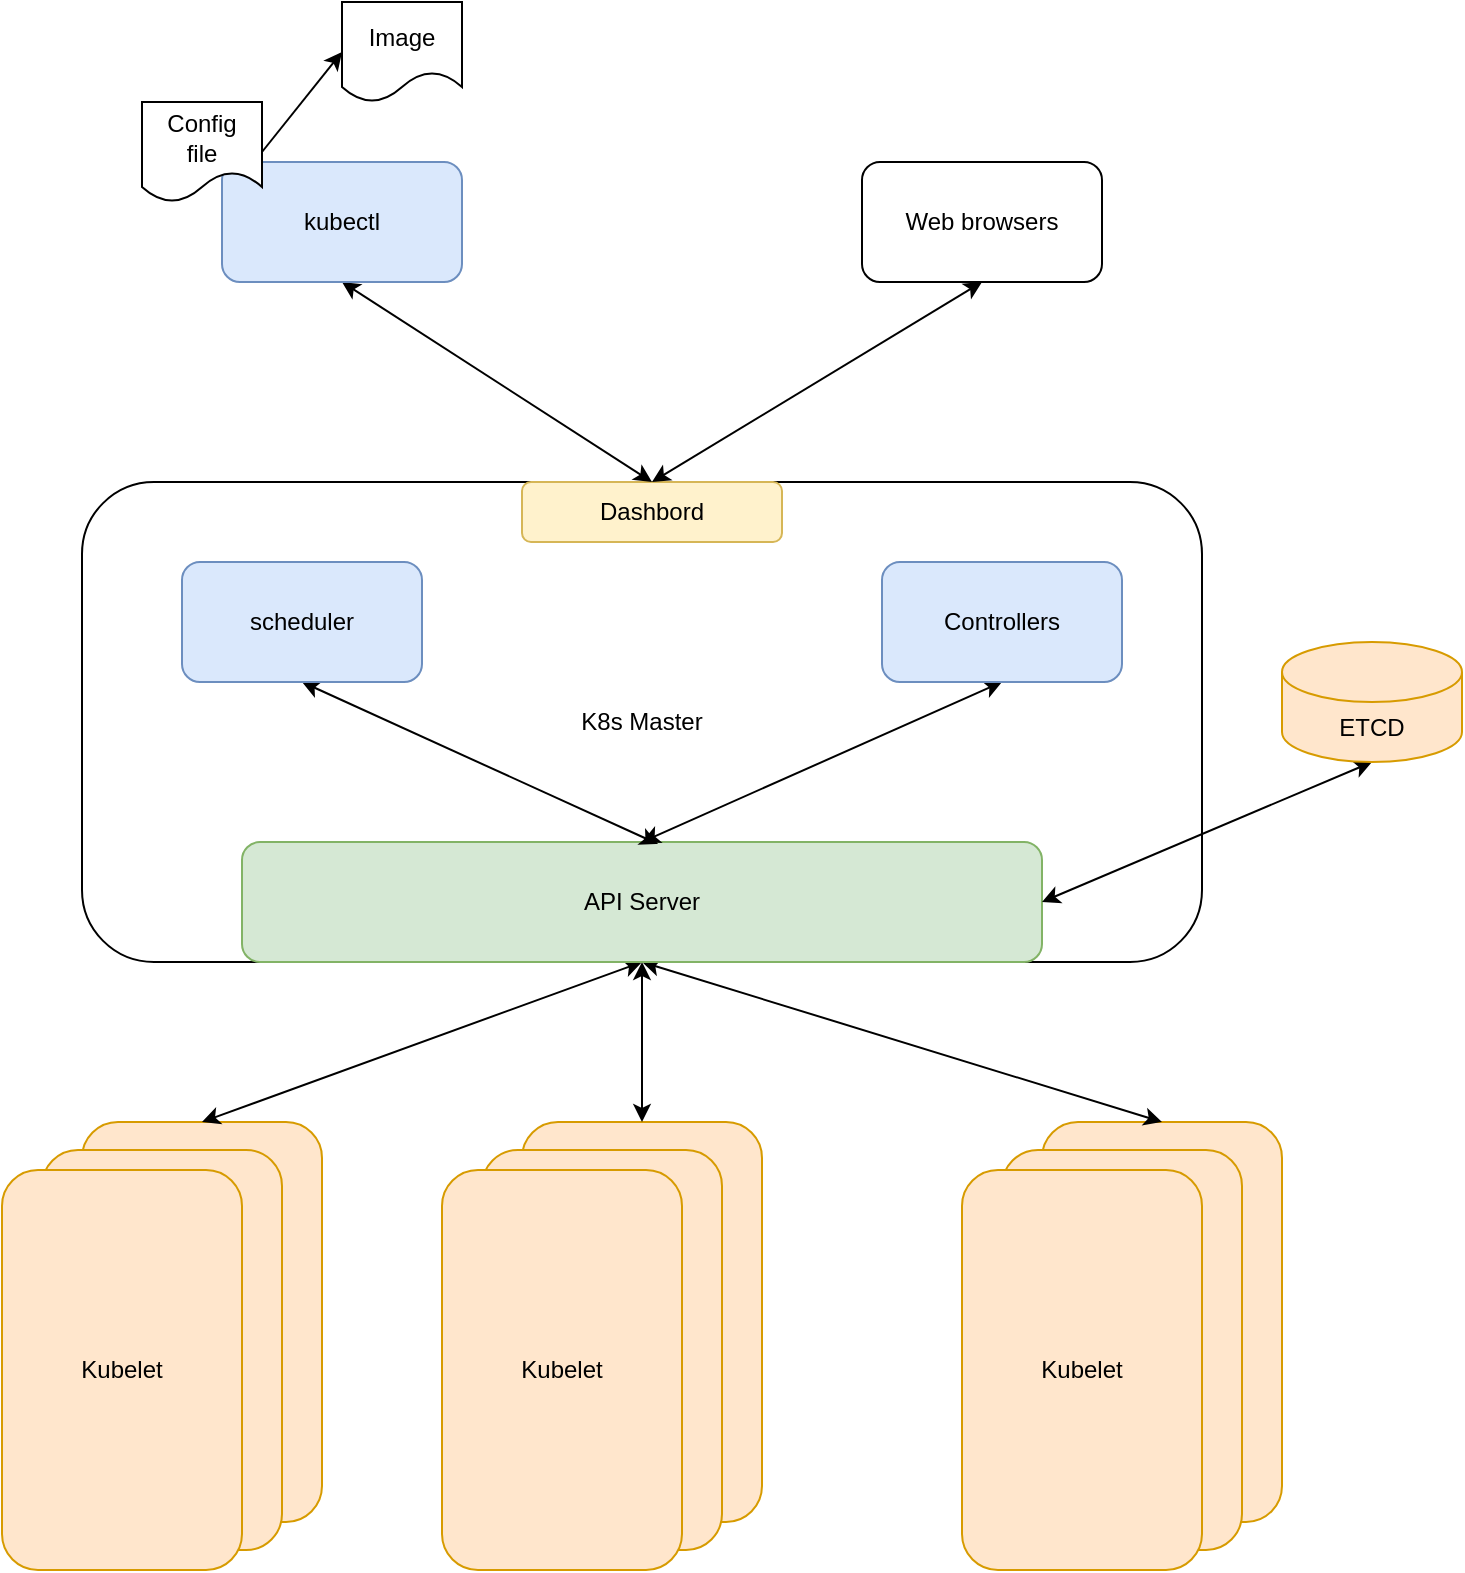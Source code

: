 <mxfile version="14.6.13" type="device" pages="4"><diagram id="dO-0kAloh66gwWp7poYG" name="K8s"><mxGraphModel dx="946" dy="1454" grid="1" gridSize="10" guides="1" tooltips="1" connect="1" arrows="1" fold="1" page="1" pageScale="1" pageWidth="1169" pageHeight="827" math="0" shadow="0"><root><mxCell id="3eUCfAqc3d_aTish9aDo-0"/><mxCell id="3eUCfAqc3d_aTish9aDo-1" parent="3eUCfAqc3d_aTish9aDo-0"/><mxCell id="3eUCfAqc3d_aTish9aDo-2" value="K8s Master" style="rounded=1;whiteSpace=wrap;html=1;" vertex="1" parent="3eUCfAqc3d_aTish9aDo-1"><mxGeometry x="160" y="80" width="560" height="240" as="geometry"/></mxCell><mxCell id="3eUCfAqc3d_aTish9aDo-6" value="" style="group" vertex="1" connectable="0" parent="3eUCfAqc3d_aTish9aDo-1"><mxGeometry x="120" y="400" width="160" height="224" as="geometry"/></mxCell><mxCell id="3eUCfAqc3d_aTish9aDo-3" value="" style="rounded=1;whiteSpace=wrap;html=1;fillColor=#ffe6cc;strokeColor=#d79b00;" vertex="1" parent="3eUCfAqc3d_aTish9aDo-6"><mxGeometry x="40" width="120" height="200" as="geometry"/></mxCell><mxCell id="3eUCfAqc3d_aTish9aDo-4" value="" style="rounded=1;whiteSpace=wrap;html=1;fillColor=#ffe6cc;strokeColor=#d79b00;" vertex="1" parent="3eUCfAqc3d_aTish9aDo-6"><mxGeometry x="20" y="14" width="120" height="200" as="geometry"/></mxCell><mxCell id="3eUCfAqc3d_aTish9aDo-5" value="Kubelet" style="rounded=1;whiteSpace=wrap;html=1;fillColor=#ffe6cc;strokeColor=#d79b00;" vertex="1" parent="3eUCfAqc3d_aTish9aDo-6"><mxGeometry y="24" width="120" height="200" as="geometry"/></mxCell><mxCell id="3eUCfAqc3d_aTish9aDo-7" value="" style="group" vertex="1" connectable="0" parent="3eUCfAqc3d_aTish9aDo-1"><mxGeometry x="340" y="400" width="160" height="224" as="geometry"/></mxCell><mxCell id="3eUCfAqc3d_aTish9aDo-8" value="" style="rounded=1;whiteSpace=wrap;html=1;fillColor=#ffe6cc;strokeColor=#d79b00;" vertex="1" parent="3eUCfAqc3d_aTish9aDo-7"><mxGeometry x="40" width="120" height="200" as="geometry"/></mxCell><mxCell id="3eUCfAqc3d_aTish9aDo-9" value="" style="rounded=1;whiteSpace=wrap;html=1;fillColor=#ffe6cc;strokeColor=#d79b00;" vertex="1" parent="3eUCfAqc3d_aTish9aDo-7"><mxGeometry x="20" y="14" width="120" height="200" as="geometry"/></mxCell><mxCell id="3eUCfAqc3d_aTish9aDo-10" value="&lt;span&gt;Kubelet&lt;/span&gt;" style="rounded=1;whiteSpace=wrap;html=1;fillColor=#ffe6cc;strokeColor=#d79b00;" vertex="1" parent="3eUCfAqc3d_aTish9aDo-7"><mxGeometry y="24" width="120" height="200" as="geometry"/></mxCell><mxCell id="3eUCfAqc3d_aTish9aDo-11" value="" style="group" vertex="1" connectable="0" parent="3eUCfAqc3d_aTish9aDo-1"><mxGeometry x="600" y="400" width="160" height="224" as="geometry"/></mxCell><mxCell id="3eUCfAqc3d_aTish9aDo-12" value="" style="rounded=1;whiteSpace=wrap;html=1;fillColor=#ffe6cc;strokeColor=#d79b00;" vertex="1" parent="3eUCfAqc3d_aTish9aDo-11"><mxGeometry x="40" width="120" height="200" as="geometry"/></mxCell><mxCell id="3eUCfAqc3d_aTish9aDo-13" value="" style="rounded=1;whiteSpace=wrap;html=1;fillColor=#ffe6cc;strokeColor=#d79b00;" vertex="1" parent="3eUCfAqc3d_aTish9aDo-11"><mxGeometry x="20" y="14" width="120" height="200" as="geometry"/></mxCell><mxCell id="3eUCfAqc3d_aTish9aDo-14" value="&lt;span&gt;Kubelet&lt;/span&gt;" style="rounded=1;whiteSpace=wrap;html=1;fillColor=#ffe6cc;strokeColor=#d79b00;" vertex="1" parent="3eUCfAqc3d_aTish9aDo-11"><mxGeometry y="24" width="120" height="200" as="geometry"/></mxCell><mxCell id="3eUCfAqc3d_aTish9aDo-31" style="edgeStyle=none;rounded=0;orthogonalLoop=1;jettySize=auto;html=1;exitX=0.5;exitY=1;exitDx=0;exitDy=0;entryX=0.5;entryY=0;entryDx=0;entryDy=0;startArrow=classic;startFill=1;" edge="1" parent="3eUCfAqc3d_aTish9aDo-1" source="3eUCfAqc3d_aTish9aDo-15" target="3eUCfAqc3d_aTish9aDo-3"><mxGeometry relative="1" as="geometry"/></mxCell><mxCell id="3eUCfAqc3d_aTish9aDo-32" style="edgeStyle=none;rounded=0;orthogonalLoop=1;jettySize=auto;html=1;exitX=0.5;exitY=1;exitDx=0;exitDy=0;entryX=0.5;entryY=0;entryDx=0;entryDy=0;startArrow=classic;startFill=1;" edge="1" parent="3eUCfAqc3d_aTish9aDo-1" source="3eUCfAqc3d_aTish9aDo-15" target="3eUCfAqc3d_aTish9aDo-8"><mxGeometry relative="1" as="geometry"/></mxCell><mxCell id="3eUCfAqc3d_aTish9aDo-33" style="edgeStyle=none;rounded=0;orthogonalLoop=1;jettySize=auto;html=1;exitX=0.5;exitY=1;exitDx=0;exitDy=0;entryX=0.5;entryY=0;entryDx=0;entryDy=0;startArrow=classic;startFill=1;" edge="1" parent="3eUCfAqc3d_aTish9aDo-1" source="3eUCfAqc3d_aTish9aDo-15" target="3eUCfAqc3d_aTish9aDo-12"><mxGeometry relative="1" as="geometry"/></mxCell><mxCell id="3eUCfAqc3d_aTish9aDo-15" value="API Server" style="rounded=1;whiteSpace=wrap;html=1;fillColor=#d5e8d4;strokeColor=#82b366;" vertex="1" parent="3eUCfAqc3d_aTish9aDo-1"><mxGeometry x="240" y="260" width="400" height="60" as="geometry"/></mxCell><mxCell id="3eUCfAqc3d_aTish9aDo-28" style="edgeStyle=none;rounded=0;orthogonalLoop=1;jettySize=auto;html=1;exitX=0.5;exitY=1;exitDx=0;exitDy=0;entryX=0.52;entryY=0.017;entryDx=0;entryDy=0;entryPerimeter=0;startArrow=classic;startFill=1;" edge="1" parent="3eUCfAqc3d_aTish9aDo-1" source="3eUCfAqc3d_aTish9aDo-16" target="3eUCfAqc3d_aTish9aDo-15"><mxGeometry relative="1" as="geometry"/></mxCell><mxCell id="3eUCfAqc3d_aTish9aDo-16" value="scheduler" style="rounded=1;whiteSpace=wrap;html=1;fillColor=#dae8fc;strokeColor=#6c8ebf;" vertex="1" parent="3eUCfAqc3d_aTish9aDo-1"><mxGeometry x="210" y="120" width="120" height="60" as="geometry"/></mxCell><mxCell id="3eUCfAqc3d_aTish9aDo-29" style="edgeStyle=none;rounded=0;orthogonalLoop=1;jettySize=auto;html=1;exitX=0.5;exitY=1;exitDx=0;exitDy=0;startArrow=classic;startFill=1;entryX=0.5;entryY=0;entryDx=0;entryDy=0;" edge="1" parent="3eUCfAqc3d_aTish9aDo-1" source="3eUCfAqc3d_aTish9aDo-17" target="3eUCfAqc3d_aTish9aDo-15"><mxGeometry relative="1" as="geometry"><mxPoint x="460" y="260" as="targetPoint"/></mxGeometry></mxCell><mxCell id="3eUCfAqc3d_aTish9aDo-17" value="Controllers" style="rounded=1;whiteSpace=wrap;html=1;fillColor=#dae8fc;strokeColor=#6c8ebf;" vertex="1" parent="3eUCfAqc3d_aTish9aDo-1"><mxGeometry x="560" y="120" width="120" height="60" as="geometry"/></mxCell><mxCell id="3eUCfAqc3d_aTish9aDo-30" style="edgeStyle=none;rounded=0;orthogonalLoop=1;jettySize=auto;html=1;exitX=0.5;exitY=1;exitDx=0;exitDy=0;exitPerimeter=0;entryX=1;entryY=0.5;entryDx=0;entryDy=0;startArrow=classic;startFill=1;" edge="1" parent="3eUCfAqc3d_aTish9aDo-1" source="3eUCfAqc3d_aTish9aDo-18" target="3eUCfAqc3d_aTish9aDo-15"><mxGeometry relative="1" as="geometry"/></mxCell><mxCell id="3eUCfAqc3d_aTish9aDo-18" value="ETCD" style="shape=cylinder3;whiteSpace=wrap;html=1;boundedLbl=1;backgroundOutline=1;size=15;fillColor=#ffe6cc;strokeColor=#d79b00;" vertex="1" parent="3eUCfAqc3d_aTish9aDo-1"><mxGeometry x="760" y="160" width="90" height="60" as="geometry"/></mxCell><mxCell id="3eUCfAqc3d_aTish9aDo-19" value="Dashbord" style="rounded=1;whiteSpace=wrap;html=1;fillColor=#fff2cc;strokeColor=#d6b656;" vertex="1" parent="3eUCfAqc3d_aTish9aDo-1"><mxGeometry x="380" y="80" width="130" height="30" as="geometry"/></mxCell><mxCell id="3eUCfAqc3d_aTish9aDo-27" style="edgeStyle=none;rounded=0;orthogonalLoop=1;jettySize=auto;html=1;exitX=0.5;exitY=1;exitDx=0;exitDy=0;entryX=0.5;entryY=0;entryDx=0;entryDy=0;startArrow=classic;startFill=1;" edge="1" parent="3eUCfAqc3d_aTish9aDo-1" source="3eUCfAqc3d_aTish9aDo-20" target="3eUCfAqc3d_aTish9aDo-19"><mxGeometry relative="1" as="geometry"/></mxCell><mxCell id="3eUCfAqc3d_aTish9aDo-20" value="Web browsers" style="rounded=1;whiteSpace=wrap;html=1;" vertex="1" parent="3eUCfAqc3d_aTish9aDo-1"><mxGeometry x="550" y="-80" width="120" height="60" as="geometry"/></mxCell><mxCell id="3eUCfAqc3d_aTish9aDo-26" style="edgeStyle=none;rounded=0;orthogonalLoop=1;jettySize=auto;html=1;exitX=0.5;exitY=1;exitDx=0;exitDy=0;entryX=0.5;entryY=0;entryDx=0;entryDy=0;startArrow=classic;startFill=1;" edge="1" parent="3eUCfAqc3d_aTish9aDo-1" source="3eUCfAqc3d_aTish9aDo-21" target="3eUCfAqc3d_aTish9aDo-19"><mxGeometry relative="1" as="geometry"/></mxCell><mxCell id="3eUCfAqc3d_aTish9aDo-21" value="kubectl" style="rounded=1;whiteSpace=wrap;html=1;fillColor=#dae8fc;strokeColor=#6c8ebf;" vertex="1" parent="3eUCfAqc3d_aTish9aDo-1"><mxGeometry x="230" y="-80" width="120" height="60" as="geometry"/></mxCell><mxCell id="3eUCfAqc3d_aTish9aDo-22" value="Image" style="shape=document;whiteSpace=wrap;html=1;boundedLbl=1;" vertex="1" parent="3eUCfAqc3d_aTish9aDo-1"><mxGeometry x="290" y="-160" width="60" height="50" as="geometry"/></mxCell><mxCell id="3eUCfAqc3d_aTish9aDo-25" style="rounded=0;orthogonalLoop=1;jettySize=auto;html=1;exitX=1;exitY=0.5;exitDx=0;exitDy=0;entryX=0;entryY=0.5;entryDx=0;entryDy=0;" edge="1" parent="3eUCfAqc3d_aTish9aDo-1" source="3eUCfAqc3d_aTish9aDo-24" target="3eUCfAqc3d_aTish9aDo-22"><mxGeometry relative="1" as="geometry"/></mxCell><mxCell id="3eUCfAqc3d_aTish9aDo-24" value="Config&lt;br&gt;file" style="shape=document;whiteSpace=wrap;html=1;boundedLbl=1;" vertex="1" parent="3eUCfAqc3d_aTish9aDo-1"><mxGeometry x="190" y="-110" width="60" height="50" as="geometry"/></mxCell></root></mxGraphModel></diagram><diagram id="EHUlh4KP4A-oKu-wObzo" name="Init-container"><mxGraphModel dx="946" dy="627" grid="1" gridSize="10" guides="1" tooltips="1" connect="1" arrows="1" fold="1" page="1" pageScale="1" pageWidth="1169" pageHeight="827" math="0" shadow="0"><root><mxCell id="0"/><mxCell id="1" parent="0"/><mxCell id="iimRKkdTMB2a8R-ZwpeY-1" value="&lt;font style=&quot;font-size: 24px&quot;&gt;&lt;b&gt;POD Init Container&lt;/b&gt;&lt;/font&gt;" style="rounded=1;whiteSpace=wrap;html=1;labelPosition=center;verticalLabelPosition=top;align=center;verticalAlign=bottom;" parent="1" vertex="1"><mxGeometry x="40" y="40" width="520" height="440" as="geometry"/></mxCell><mxCell id="iimRKkdTMB2a8R-ZwpeY-9" style="edgeStyle=orthogonalEdgeStyle;rounded=0;orthogonalLoop=1;jettySize=auto;html=1;exitX=0.5;exitY=1;exitDx=0;exitDy=0;entryX=0.5;entryY=0;entryDx=0;entryDy=0;" parent="1" source="iimRKkdTMB2a8R-ZwpeY-2" target="iimRKkdTMB2a8R-ZwpeY-3" edge="1"><mxGeometry relative="1" as="geometry"/></mxCell><mxCell id="iimRKkdTMB2a8R-ZwpeY-2" value="&lt;font style=&quot;font-size: 24px&quot;&gt;&lt;b&gt;Init Container&lt;/b&gt;&lt;/font&gt;" style="rounded=1;whiteSpace=wrap;html=1;fillColor=#ffe6cc;strokeColor=#d79b00;" parent="1" vertex="1"><mxGeometry x="120" y="100" width="370" height="60" as="geometry"/></mxCell><mxCell id="iimRKkdTMB2a8R-ZwpeY-10" style="edgeStyle=orthogonalEdgeStyle;rounded=0;orthogonalLoop=1;jettySize=auto;html=1;exitX=0.5;exitY=1;exitDx=0;exitDy=0;entryX=0.5;entryY=0;entryDx=0;entryDy=0;" parent="1" source="iimRKkdTMB2a8R-ZwpeY-3" target="iimRKkdTMB2a8R-ZwpeY-4" edge="1"><mxGeometry relative="1" as="geometry"/></mxCell><mxCell id="iimRKkdTMB2a8R-ZwpeY-3" value="&lt;span&gt;&lt;b&gt;&lt;font style=&quot;font-size: 24px&quot;&gt;Init Container&lt;/font&gt;&lt;/b&gt;&lt;/span&gt;" style="rounded=1;whiteSpace=wrap;html=1;fillColor=#ffe6cc;strokeColor=#d79b00;" parent="1" vertex="1"><mxGeometry x="120" y="210" width="370" height="60" as="geometry"/></mxCell><mxCell id="iimRKkdTMB2a8R-ZwpeY-4" value="&lt;font style=&quot;font-size: 24px&quot;&gt;&lt;b&gt;App Container&lt;/b&gt;&lt;/font&gt;" style="ellipse;whiteSpace=wrap;html=1;fillColor=#fff2cc;strokeColor=#d6b656;" parent="1" vertex="1"><mxGeometry x="135" y="334" width="340" height="96" as="geometry"/></mxCell></root></mxGraphModel></diagram><diagram id="NUH80DknL802EQ_iLc_6" name="Deployment"><mxGraphModel dx="946" dy="627" grid="1" gridSize="10" guides="1" tooltips="1" connect="1" arrows="1" fold="1" page="1" pageScale="1" pageWidth="1169" pageHeight="827" math="0" shadow="0"><root><mxCell id="e8UaZGiOUaiAVurp4rOu-0"/><mxCell id="e8UaZGiOUaiAVurp4rOu-1" parent="e8UaZGiOUaiAVurp4rOu-0"/><mxCell id="iNeNd06gFHz4Bol75Ey_-0" value="" style="group" parent="e8UaZGiOUaiAVurp4rOu-1" vertex="1" connectable="0"><mxGeometry x="40" y="80" width="1400" height="280" as="geometry"/></mxCell><mxCell id="e8UaZGiOUaiAVurp4rOu-49" value="&lt;b&gt;&lt;font style=&quot;font-size: 30px&quot;&gt;Pod Update&lt;/font&gt;&lt;/b&gt;" style="rounded=1;whiteSpace=wrap;html=1;labelPosition=center;verticalLabelPosition=top;align=center;verticalAlign=bottom;" parent="iNeNd06gFHz4Bol75Ey_-0" vertex="1"><mxGeometry width="1400" height="280" as="geometry"/></mxCell><mxCell id="e8UaZGiOUaiAVurp4rOu-2" value="Deployment" style="rounded=1;whiteSpace=wrap;html=1;fillColor=#fff2cc;strokeColor=#d6b656;" parent="iNeNd06gFHz4Bol75Ey_-0" vertex="1"><mxGeometry x="80" y="20" width="120" height="60" as="geometry"/></mxCell><mxCell id="e8UaZGiOUaiAVurp4rOu-3" value="Deployment" style="rounded=1;whiteSpace=wrap;html=1;fillColor=#fff2cc;strokeColor=#d6b656;" parent="iNeNd06gFHz4Bol75Ey_-0" vertex="1"><mxGeometry x="420" y="20" width="120" height="60" as="geometry"/></mxCell><mxCell id="e8UaZGiOUaiAVurp4rOu-4" value="Deployment" style="rounded=1;whiteSpace=wrap;html=1;fillColor=#fff2cc;strokeColor=#d6b656;" parent="iNeNd06gFHz4Bol75Ey_-0" vertex="1"><mxGeometry x="780" y="10" width="120" height="60" as="geometry"/></mxCell><mxCell id="e8UaZGiOUaiAVurp4rOu-5" value="RS(old)" style="rounded=1;whiteSpace=wrap;html=1;fillColor=#ffe6cc;strokeColor=#d79b00;" parent="iNeNd06gFHz4Bol75Ey_-0" vertex="1"><mxGeometry x="100" y="120" width="80" height="40" as="geometry"/></mxCell><mxCell id="e8UaZGiOUaiAVurp4rOu-6" style="edgeStyle=orthogonalEdgeStyle;rounded=0;orthogonalLoop=1;jettySize=auto;html=1;exitX=0.5;exitY=1;exitDx=0;exitDy=0;entryX=0.5;entryY=0;entryDx=0;entryDy=0;" parent="iNeNd06gFHz4Bol75Ey_-0" source="e8UaZGiOUaiAVurp4rOu-2" target="e8UaZGiOUaiAVurp4rOu-5" edge="1"><mxGeometry relative="1" as="geometry"/></mxCell><mxCell id="e8UaZGiOUaiAVurp4rOu-7" value="App&lt;br&gt;v1" style="rounded=1;whiteSpace=wrap;html=1;fillColor=#f5f5f5;strokeColor=#666666;fontColor=#333333;" parent="iNeNd06gFHz4Bol75Ey_-0" vertex="1"><mxGeometry x="40" y="200" width="40" height="40" as="geometry"/></mxCell><mxCell id="e8UaZGiOUaiAVurp4rOu-10" style="rounded=0;orthogonalLoop=1;jettySize=auto;html=1;exitX=0.5;exitY=1;exitDx=0;exitDy=0;entryX=0.5;entryY=0;entryDx=0;entryDy=0;" parent="iNeNd06gFHz4Bol75Ey_-0" source="e8UaZGiOUaiAVurp4rOu-5" target="e8UaZGiOUaiAVurp4rOu-7" edge="1"><mxGeometry relative="1" as="geometry"/></mxCell><mxCell id="e8UaZGiOUaiAVurp4rOu-8" value="App&lt;br&gt;v1" style="rounded=1;whiteSpace=wrap;html=1;fillColor=#f5f5f5;strokeColor=#666666;fontColor=#333333;" parent="iNeNd06gFHz4Bol75Ey_-0" vertex="1"><mxGeometry x="120" y="200" width="40" height="40" as="geometry"/></mxCell><mxCell id="e8UaZGiOUaiAVurp4rOu-11" style="edgeStyle=none;rounded=0;orthogonalLoop=1;jettySize=auto;html=1;exitX=0.5;exitY=1;exitDx=0;exitDy=0;entryX=0.5;entryY=0;entryDx=0;entryDy=0;" parent="iNeNd06gFHz4Bol75Ey_-0" source="e8UaZGiOUaiAVurp4rOu-5" target="e8UaZGiOUaiAVurp4rOu-8" edge="1"><mxGeometry relative="1" as="geometry"/></mxCell><mxCell id="e8UaZGiOUaiAVurp4rOu-9" value="App&lt;br&gt;v1" style="rounded=1;whiteSpace=wrap;html=1;fillColor=#f5f5f5;strokeColor=#666666;fontColor=#333333;" parent="iNeNd06gFHz4Bol75Ey_-0" vertex="1"><mxGeometry x="200" y="200" width="40" height="40" as="geometry"/></mxCell><mxCell id="e8UaZGiOUaiAVurp4rOu-12" style="edgeStyle=none;rounded=0;orthogonalLoop=1;jettySize=auto;html=1;exitX=0.5;exitY=1;exitDx=0;exitDy=0;entryX=0.5;entryY=0;entryDx=0;entryDy=0;" parent="iNeNd06gFHz4Bol75Ey_-0" source="e8UaZGiOUaiAVurp4rOu-5" target="e8UaZGiOUaiAVurp4rOu-9" edge="1"><mxGeometry relative="1" as="geometry"/></mxCell><mxCell id="e8UaZGiOUaiAVurp4rOu-13" value="RS(old)" style="rounded=1;whiteSpace=wrap;html=1;fillColor=#ffe6cc;strokeColor=#d79b00;" parent="iNeNd06gFHz4Bol75Ey_-0" vertex="1"><mxGeometry x="340" y="120" width="80" height="40" as="geometry"/></mxCell><mxCell id="e8UaZGiOUaiAVurp4rOu-15" style="edgeStyle=none;rounded=0;orthogonalLoop=1;jettySize=auto;html=1;exitX=0.5;exitY=1;exitDx=0;exitDy=0;entryX=0.5;entryY=0;entryDx=0;entryDy=0;" parent="iNeNd06gFHz4Bol75Ey_-0" source="e8UaZGiOUaiAVurp4rOu-3" target="e8UaZGiOUaiAVurp4rOu-13" edge="1"><mxGeometry relative="1" as="geometry"/></mxCell><mxCell id="e8UaZGiOUaiAVurp4rOu-14" value="RS(new)" style="rounded=1;whiteSpace=wrap;html=1;fillColor=#ffe6cc;strokeColor=#d79b00;" parent="iNeNd06gFHz4Bol75Ey_-0" vertex="1"><mxGeometry x="540" y="120" width="80" height="40" as="geometry"/></mxCell><mxCell id="e8UaZGiOUaiAVurp4rOu-16" style="edgeStyle=none;rounded=0;orthogonalLoop=1;jettySize=auto;html=1;exitX=0.5;exitY=1;exitDx=0;exitDy=0;entryX=0.588;entryY=0.025;entryDx=0;entryDy=0;entryPerimeter=0;" parent="iNeNd06gFHz4Bol75Ey_-0" source="e8UaZGiOUaiAVurp4rOu-3" target="e8UaZGiOUaiAVurp4rOu-14" edge="1"><mxGeometry relative="1" as="geometry"/></mxCell><mxCell id="e8UaZGiOUaiAVurp4rOu-17" value="App&lt;br&gt;v1" style="rounded=1;whiteSpace=wrap;html=1;fillColor=#f5f5f5;strokeColor=#666666;fontColor=#333333;" parent="iNeNd06gFHz4Bol75Ey_-0" vertex="1"><mxGeometry x="280" y="200" width="40" height="40" as="geometry"/></mxCell><mxCell id="e8UaZGiOUaiAVurp4rOu-21" style="edgeStyle=none;rounded=0;orthogonalLoop=1;jettySize=auto;html=1;exitX=0.5;exitY=1;exitDx=0;exitDy=0;entryX=0.5;entryY=0;entryDx=0;entryDy=0;" parent="iNeNd06gFHz4Bol75Ey_-0" source="e8UaZGiOUaiAVurp4rOu-13" target="e8UaZGiOUaiAVurp4rOu-17" edge="1"><mxGeometry relative="1" as="geometry"/></mxCell><mxCell id="e8UaZGiOUaiAVurp4rOu-18" value="App&lt;br&gt;v1" style="rounded=1;whiteSpace=wrap;html=1;fillColor=#f5f5f5;strokeColor=#666666;fontColor=#333333;" parent="iNeNd06gFHz4Bol75Ey_-0" vertex="1"><mxGeometry x="360" y="200" width="40" height="40" as="geometry"/></mxCell><mxCell id="e8UaZGiOUaiAVurp4rOu-20" style="edgeStyle=none;rounded=0;orthogonalLoop=1;jettySize=auto;html=1;exitX=0.5;exitY=1;exitDx=0;exitDy=0;entryX=0.5;entryY=0;entryDx=0;entryDy=0;" parent="iNeNd06gFHz4Bol75Ey_-0" source="e8UaZGiOUaiAVurp4rOu-13" target="e8UaZGiOUaiAVurp4rOu-18" edge="1"><mxGeometry relative="1" as="geometry"/></mxCell><mxCell id="e8UaZGiOUaiAVurp4rOu-19" value="App&lt;br&gt;v2" style="rounded=1;whiteSpace=wrap;html=1;fillColor=#f8cecc;strokeColor=#b85450;" parent="iNeNd06gFHz4Bol75Ey_-0" vertex="1"><mxGeometry x="480" y="200" width="40" height="40" as="geometry"/></mxCell><mxCell id="e8UaZGiOUaiAVurp4rOu-22" style="edgeStyle=none;rounded=0;orthogonalLoop=1;jettySize=auto;html=1;exitX=0.5;exitY=1;exitDx=0;exitDy=0;entryX=0.5;entryY=0;entryDx=0;entryDy=0;" parent="iNeNd06gFHz4Bol75Ey_-0" source="e8UaZGiOUaiAVurp4rOu-14" target="e8UaZGiOUaiAVurp4rOu-19" edge="1"><mxGeometry relative="1" as="geometry"/></mxCell><mxCell id="e8UaZGiOUaiAVurp4rOu-25" value="RS(old)" style="rounded=1;whiteSpace=wrap;html=1;fillColor=#ffe6cc;strokeColor=#d79b00;" parent="iNeNd06gFHz4Bol75Ey_-0" vertex="1"><mxGeometry x="700" y="120" width="80" height="40" as="geometry"/></mxCell><mxCell id="e8UaZGiOUaiAVurp4rOu-32" style="edgeStyle=none;rounded=0;orthogonalLoop=1;jettySize=auto;html=1;exitX=0.5;exitY=1;exitDx=0;exitDy=0;entryX=0.5;entryY=0;entryDx=0;entryDy=0;" parent="iNeNd06gFHz4Bol75Ey_-0" source="e8UaZGiOUaiAVurp4rOu-4" target="e8UaZGiOUaiAVurp4rOu-25" edge="1"><mxGeometry relative="1" as="geometry"/></mxCell><mxCell id="e8UaZGiOUaiAVurp4rOu-27" value="RS(new)" style="rounded=1;whiteSpace=wrap;html=1;fillColor=#ffe6cc;strokeColor=#d79b00;" parent="iNeNd06gFHz4Bol75Ey_-0" vertex="1"><mxGeometry x="900" y="120" width="80" height="40" as="geometry"/></mxCell><mxCell id="e8UaZGiOUaiAVurp4rOu-33" style="edgeStyle=none;rounded=0;orthogonalLoop=1;jettySize=auto;html=1;exitX=0.5;exitY=1;exitDx=0;exitDy=0;entryX=0.5;entryY=0;entryDx=0;entryDy=0;" parent="iNeNd06gFHz4Bol75Ey_-0" source="e8UaZGiOUaiAVurp4rOu-4" target="e8UaZGiOUaiAVurp4rOu-27" edge="1"><mxGeometry relative="1" as="geometry"/></mxCell><mxCell id="e8UaZGiOUaiAVurp4rOu-28" value="App&lt;br&gt;v1" style="rounded=1;whiteSpace=wrap;html=1;fillColor=#f5f5f5;strokeColor=#666666;fontColor=#333333;" parent="iNeNd06gFHz4Bol75Ey_-0" vertex="1"><mxGeometry x="640" y="200" width="40" height="40" as="geometry"/></mxCell><mxCell id="e8UaZGiOUaiAVurp4rOu-24" style="edgeStyle=none;rounded=0;orthogonalLoop=1;jettySize=auto;html=1;exitX=0.5;exitY=1;exitDx=0;exitDy=0;entryX=0.5;entryY=0;entryDx=0;entryDy=0;" parent="iNeNd06gFHz4Bol75Ey_-0" source="e8UaZGiOUaiAVurp4rOu-25" target="e8UaZGiOUaiAVurp4rOu-28" edge="1"><mxGeometry relative="1" as="geometry"/></mxCell><mxCell id="e8UaZGiOUaiAVurp4rOu-29" value="App&lt;br&gt;v2" style="rounded=1;whiteSpace=wrap;html=1;fillColor=#f8cecc;strokeColor=#b85450;" parent="iNeNd06gFHz4Bol75Ey_-0" vertex="1"><mxGeometry x="920" y="200" width="40" height="40" as="geometry"/></mxCell><mxCell id="e8UaZGiOUaiAVurp4rOu-31" style="edgeStyle=none;rounded=0;orthogonalLoop=1;jettySize=auto;html=1;exitX=0.5;exitY=1;exitDx=0;exitDy=0;entryX=0.5;entryY=0;entryDx=0;entryDy=0;" parent="iNeNd06gFHz4Bol75Ey_-0" source="e8UaZGiOUaiAVurp4rOu-27" target="e8UaZGiOUaiAVurp4rOu-29" edge="1"><mxGeometry relative="1" as="geometry"/></mxCell><mxCell id="e8UaZGiOUaiAVurp4rOu-30" value="App&lt;br&gt;v2" style="rounded=1;whiteSpace=wrap;html=1;fillColor=#f8cecc;strokeColor=#b85450;" parent="iNeNd06gFHz4Bol75Ey_-0" vertex="1"><mxGeometry x="840" y="200" width="40" height="40" as="geometry"/></mxCell><mxCell id="e8UaZGiOUaiAVurp4rOu-26" style="edgeStyle=none;rounded=0;orthogonalLoop=1;jettySize=auto;html=1;exitX=0.5;exitY=1;exitDx=0;exitDy=0;entryX=0.5;entryY=0;entryDx=0;entryDy=0;" parent="iNeNd06gFHz4Bol75Ey_-0" source="e8UaZGiOUaiAVurp4rOu-27" target="e8UaZGiOUaiAVurp4rOu-30" edge="1"><mxGeometry relative="1" as="geometry"/></mxCell><mxCell id="e8UaZGiOUaiAVurp4rOu-36" value="Deployment" style="rounded=1;whiteSpace=wrap;html=1;fillColor=#fff2cc;strokeColor=#d6b656;" parent="iNeNd06gFHz4Bol75Ey_-0" vertex="1"><mxGeometry x="1120" y="10" width="120" height="60" as="geometry"/></mxCell><mxCell id="e8UaZGiOUaiAVurp4rOu-38" value="RS(old)" style="rounded=1;whiteSpace=wrap;html=1;fillColor=#ffe6cc;strokeColor=#d79b00;" parent="iNeNd06gFHz4Bol75Ey_-0" vertex="1"><mxGeometry x="1040" y="120" width="80" height="40" as="geometry"/></mxCell><mxCell id="e8UaZGiOUaiAVurp4rOu-34" style="edgeStyle=none;rounded=0;orthogonalLoop=1;jettySize=auto;html=1;exitX=0.5;exitY=1;exitDx=0;exitDy=0;entryX=0.5;entryY=0;entryDx=0;entryDy=0;" parent="iNeNd06gFHz4Bol75Ey_-0" source="e8UaZGiOUaiAVurp4rOu-36" target="e8UaZGiOUaiAVurp4rOu-38" edge="1"><mxGeometry relative="1" as="geometry"/></mxCell><mxCell id="e8UaZGiOUaiAVurp4rOu-41" value="RS(new)" style="rounded=1;whiteSpace=wrap;html=1;fillColor=#ffe6cc;strokeColor=#d79b00;" parent="iNeNd06gFHz4Bol75Ey_-0" vertex="1"><mxGeometry x="1240" y="120" width="80" height="40" as="geometry"/></mxCell><mxCell id="e8UaZGiOUaiAVurp4rOu-35" style="edgeStyle=none;rounded=0;orthogonalLoop=1;jettySize=auto;html=1;exitX=0.5;exitY=1;exitDx=0;exitDy=0;entryX=0.5;entryY=0;entryDx=0;entryDy=0;" parent="iNeNd06gFHz4Bol75Ey_-0" source="e8UaZGiOUaiAVurp4rOu-36" target="e8UaZGiOUaiAVurp4rOu-41" edge="1"><mxGeometry relative="1" as="geometry"/></mxCell><mxCell id="e8UaZGiOUaiAVurp4rOu-42" value="App&lt;br&gt;v2" style="rounded=1;whiteSpace=wrap;html=1;fillColor=#f8cecc;strokeColor=#b85450;" parent="iNeNd06gFHz4Bol75Ey_-0" vertex="1"><mxGeometry x="1340" y="200" width="40" height="40" as="geometry"/></mxCell><mxCell id="e8UaZGiOUaiAVurp4rOu-45" style="edgeStyle=none;rounded=0;orthogonalLoop=1;jettySize=auto;html=1;exitX=0.5;exitY=1;exitDx=0;exitDy=0;entryX=0.5;entryY=0;entryDx=0;entryDy=0;" parent="iNeNd06gFHz4Bol75Ey_-0" source="e8UaZGiOUaiAVurp4rOu-41" target="e8UaZGiOUaiAVurp4rOu-42" edge="1"><mxGeometry relative="1" as="geometry"/></mxCell><mxCell id="e8UaZGiOUaiAVurp4rOu-43" value="App&lt;br&gt;v2" style="rounded=1;whiteSpace=wrap;html=1;fillColor=#f8cecc;strokeColor=#b85450;" parent="iNeNd06gFHz4Bol75Ey_-0" vertex="1"><mxGeometry x="1260" y="200" width="40" height="40" as="geometry"/></mxCell><mxCell id="e8UaZGiOUaiAVurp4rOu-40" style="edgeStyle=none;rounded=0;orthogonalLoop=1;jettySize=auto;html=1;exitX=0.5;exitY=1;exitDx=0;exitDy=0;entryX=0.5;entryY=0;entryDx=0;entryDy=0;" parent="iNeNd06gFHz4Bol75Ey_-0" source="e8UaZGiOUaiAVurp4rOu-41" target="e8UaZGiOUaiAVurp4rOu-43" edge="1"><mxGeometry relative="1" as="geometry"/></mxCell><mxCell id="e8UaZGiOUaiAVurp4rOu-44" value="App&lt;br&gt;v1" style="rounded=1;whiteSpace=wrap;html=1;fillColor=#f8cecc;strokeColor=#b85450;" parent="iNeNd06gFHz4Bol75Ey_-0" vertex="1"><mxGeometry x="1180" y="200" width="40" height="40" as="geometry"/></mxCell><mxCell id="e8UaZGiOUaiAVurp4rOu-39" style="edgeStyle=none;rounded=0;orthogonalLoop=1;jettySize=auto;html=1;exitX=0.5;exitY=1;exitDx=0;exitDy=0;entryX=0.5;entryY=0;entryDx=0;entryDy=0;" parent="iNeNd06gFHz4Bol75Ey_-0" source="e8UaZGiOUaiAVurp4rOu-41" target="e8UaZGiOUaiAVurp4rOu-44" edge="1"><mxGeometry relative="1" as="geometry"/></mxCell><mxCell id="e8UaZGiOUaiAVurp4rOu-46" value="" style="shape=flexArrow;endArrow=classic;html=1;" parent="iNeNd06gFHz4Bol75Ey_-0" edge="1"><mxGeometry width="50" height="50" relative="1" as="geometry"><mxPoint x="620" y="60" as="sourcePoint"/><mxPoint x="700" y="60" as="targetPoint"/></mxGeometry></mxCell><mxCell id="e8UaZGiOUaiAVurp4rOu-47" value="" style="shape=flexArrow;endArrow=classic;html=1;" parent="iNeNd06gFHz4Bol75Ey_-0" edge="1"><mxGeometry width="50" height="50" relative="1" as="geometry"><mxPoint x="1000" y="60" as="sourcePoint"/><mxPoint x="1080" y="60" as="targetPoint"/></mxGeometry></mxCell><mxCell id="e8UaZGiOUaiAVurp4rOu-48" value="" style="shape=flexArrow;endArrow=classic;html=1;" parent="iNeNd06gFHz4Bol75Ey_-0" edge="1"><mxGeometry width="50" height="50" relative="1" as="geometry"><mxPoint x="270" y="60" as="sourcePoint"/><mxPoint x="350" y="60" as="targetPoint"/></mxGeometry></mxCell><mxCell id="iNeNd06gFHz4Bol75Ey_-11" value="" style="group" parent="e8UaZGiOUaiAVurp4rOu-1" vertex="1" connectable="0"><mxGeometry x="40" y="400" width="280" height="300" as="geometry"/></mxCell><mxCell id="iNeNd06gFHz4Bol75Ey_-10" value="" style="rounded=1;whiteSpace=wrap;html=1;" parent="iNeNd06gFHz4Bol75Ey_-11" vertex="1"><mxGeometry width="280" height="300" as="geometry"/></mxCell><mxCell id="iNeNd06gFHz4Bol75Ey_-1" value="Deployment" style="rounded=1;whiteSpace=wrap;html=1;fillColor=#fff2cc;strokeColor=#d6b656;" parent="iNeNd06gFHz4Bol75Ey_-11" vertex="1"><mxGeometry x="80" y="40" width="120" height="60" as="geometry"/></mxCell><mxCell id="iNeNd06gFHz4Bol75Ey_-2" value="RS" style="rounded=1;whiteSpace=wrap;html=1;fillColor=#ffe6cc;strokeColor=#d79b00;" parent="iNeNd06gFHz4Bol75Ey_-11" vertex="1"><mxGeometry x="100" y="140" width="80" height="40" as="geometry"/></mxCell><mxCell id="iNeNd06gFHz4Bol75Ey_-3" style="edgeStyle=orthogonalEdgeStyle;rounded=0;orthogonalLoop=1;jettySize=auto;html=1;exitX=0.5;exitY=1;exitDx=0;exitDy=0;entryX=0.5;entryY=0;entryDx=0;entryDy=0;" parent="iNeNd06gFHz4Bol75Ey_-11" source="iNeNd06gFHz4Bol75Ey_-1" target="iNeNd06gFHz4Bol75Ey_-2" edge="1"><mxGeometry relative="1" as="geometry"/></mxCell><mxCell id="iNeNd06gFHz4Bol75Ey_-4" value="App&lt;br&gt;v1" style="rounded=1;whiteSpace=wrap;html=1;fillColor=#f5f5f5;strokeColor=#666666;fontColor=#333333;" parent="iNeNd06gFHz4Bol75Ey_-11" vertex="1"><mxGeometry x="40" y="220" width="40" height="40" as="geometry"/></mxCell><mxCell id="iNeNd06gFHz4Bol75Ey_-5" style="rounded=0;orthogonalLoop=1;jettySize=auto;html=1;exitX=0.5;exitY=1;exitDx=0;exitDy=0;entryX=0.5;entryY=0;entryDx=0;entryDy=0;" parent="iNeNd06gFHz4Bol75Ey_-11" source="iNeNd06gFHz4Bol75Ey_-2" target="iNeNd06gFHz4Bol75Ey_-4" edge="1"><mxGeometry relative="1" as="geometry"/></mxCell><mxCell id="iNeNd06gFHz4Bol75Ey_-6" value="App&lt;br&gt;v1" style="rounded=1;whiteSpace=wrap;html=1;fillColor=#f5f5f5;strokeColor=#666666;fontColor=#333333;" parent="iNeNd06gFHz4Bol75Ey_-11" vertex="1"><mxGeometry x="120" y="220" width="40" height="40" as="geometry"/></mxCell><mxCell id="iNeNd06gFHz4Bol75Ey_-7" style="edgeStyle=none;rounded=0;orthogonalLoop=1;jettySize=auto;html=1;exitX=0.5;exitY=1;exitDx=0;exitDy=0;entryX=0.5;entryY=0;entryDx=0;entryDy=0;" parent="iNeNd06gFHz4Bol75Ey_-11" source="iNeNd06gFHz4Bol75Ey_-2" target="iNeNd06gFHz4Bol75Ey_-6" edge="1"><mxGeometry relative="1" as="geometry"/></mxCell><mxCell id="iNeNd06gFHz4Bol75Ey_-8" value="App&lt;br&gt;v1" style="rounded=1;whiteSpace=wrap;html=1;fillColor=#f5f5f5;strokeColor=#666666;fontColor=#333333;" parent="iNeNd06gFHz4Bol75Ey_-11" vertex="1"><mxGeometry x="200" y="220" width="40" height="40" as="geometry"/></mxCell><mxCell id="iNeNd06gFHz4Bol75Ey_-9" style="edgeStyle=none;rounded=0;orthogonalLoop=1;jettySize=auto;html=1;exitX=0.5;exitY=1;exitDx=0;exitDy=0;entryX=0.5;entryY=0;entryDx=0;entryDy=0;" parent="iNeNd06gFHz4Bol75Ey_-11" source="iNeNd06gFHz4Bol75Ey_-2" target="iNeNd06gFHz4Bol75Ey_-8" edge="1"><mxGeometry relative="1" as="geometry"/></mxCell><mxCell id="iNeNd06gFHz4Bol75Ey_-39" value="" style="group" parent="e8UaZGiOUaiAVurp4rOu-1" vertex="1" connectable="0"><mxGeometry x="40" y="800" width="800" height="320" as="geometry"/></mxCell><mxCell id="iNeNd06gFHz4Bol75Ey_-38" value="&lt;b&gt;&lt;font style=&quot;font-size: 30px&quot;&gt;HPA 自动扩缩容&lt;/font&gt;&lt;/b&gt;" style="rounded=1;whiteSpace=wrap;html=1;labelPosition=center;verticalLabelPosition=top;align=center;verticalAlign=bottom;" parent="iNeNd06gFHz4Bol75Ey_-39" vertex="1"><mxGeometry width="800" height="320" as="geometry"/></mxCell><mxCell id="iNeNd06gFHz4Bol75Ey_-12" value="RS/Deployment" style="rounded=1;whiteSpace=wrap;html=1;fillColor=#fff2cc;strokeColor=#d6b656;" parent="iNeNd06gFHz4Bol75Ey_-39" vertex="1"><mxGeometry x="200" y="120" width="120" height="60" as="geometry"/></mxCell><mxCell id="iNeNd06gFHz4Bol75Ey_-14" value="App&lt;br&gt;v1" style="rounded=1;whiteSpace=wrap;html=1;fillColor=#f5f5f5;strokeColor=#666666;fontColor=#333333;" parent="iNeNd06gFHz4Bol75Ey_-39" vertex="1"><mxGeometry x="240" y="240" width="40" height="40" as="geometry"/></mxCell><mxCell id="iNeNd06gFHz4Bol75Ey_-15" style="edgeStyle=none;rounded=0;orthogonalLoop=1;jettySize=auto;html=1;exitX=0.5;exitY=1;exitDx=0;exitDy=0;entryX=0.5;entryY=0;entryDx=0;entryDy=0;" parent="iNeNd06gFHz4Bol75Ey_-39" source="iNeNd06gFHz4Bol75Ey_-12" target="iNeNd06gFHz4Bol75Ey_-14" edge="1"><mxGeometry relative="1" as="geometry"/></mxCell><mxCell id="iNeNd06gFHz4Bol75Ey_-21" style="edgeStyle=none;rounded=0;orthogonalLoop=1;jettySize=auto;html=1;exitX=1;exitY=0.5;exitDx=0;exitDy=0;entryX=0;entryY=0.5;entryDx=0;entryDy=0;dashed=1;" parent="iNeNd06gFHz4Bol75Ey_-39" source="iNeNd06gFHz4Bol75Ey_-16" target="iNeNd06gFHz4Bol75Ey_-14" edge="1"><mxGeometry relative="1" as="geometry"/></mxCell><mxCell id="iNeNd06gFHz4Bol75Ey_-16" value="Metrics" style="rounded=1;whiteSpace=wrap;html=1;fillColor=#dae8fc;strokeColor=#6c8ebf;" parent="iNeNd06gFHz4Bol75Ey_-39" vertex="1"><mxGeometry x="40" y="140" width="80" height="40" as="geometry"/></mxCell><mxCell id="iNeNd06gFHz4Bol75Ey_-17" value="HPA" style="rounded=1;whiteSpace=wrap;html=1;fillColor=#f8cecc;strokeColor=#b85450;" parent="iNeNd06gFHz4Bol75Ey_-39" vertex="1"><mxGeometry x="220" y="40" width="80" height="40" as="geometry"/></mxCell><mxCell id="iNeNd06gFHz4Bol75Ey_-20" style="edgeStyle=none;rounded=0;orthogonalLoop=1;jettySize=auto;html=1;exitX=1;exitY=0.5;exitDx=0;exitDy=0;entryX=0;entryY=0.5;entryDx=0;entryDy=0;dashed=1;" parent="iNeNd06gFHz4Bol75Ey_-39" source="iNeNd06gFHz4Bol75Ey_-16" target="iNeNd06gFHz4Bol75Ey_-17" edge="1"><mxGeometry relative="1" as="geometry"/></mxCell><mxCell id="iNeNd06gFHz4Bol75Ey_-18" value="Scale" style="rounded=1;whiteSpace=wrap;html=1;fillColor=#d5e8d4;strokeColor=#82b366;" parent="iNeNd06gFHz4Bol75Ey_-39" vertex="1"><mxGeometry x="240" y="120" width="40" height="20" as="geometry"/></mxCell><mxCell id="iNeNd06gFHz4Bol75Ey_-19" style="edgeStyle=none;rounded=0;orthogonalLoop=1;jettySize=auto;html=1;exitX=0.5;exitY=1;exitDx=0;exitDy=0;entryX=0.5;entryY=0;entryDx=0;entryDy=0;" parent="iNeNd06gFHz4Bol75Ey_-39" source="iNeNd06gFHz4Bol75Ey_-17" target="iNeNd06gFHz4Bol75Ey_-18" edge="1"><mxGeometry relative="1" as="geometry"/></mxCell><mxCell id="iNeNd06gFHz4Bol75Ey_-23" value="RS/Deployment" style="rounded=1;whiteSpace=wrap;html=1;fillColor=#fff2cc;strokeColor=#d6b656;" parent="iNeNd06gFHz4Bol75Ey_-39" vertex="1"><mxGeometry x="600" y="120" width="120" height="60" as="geometry"/></mxCell><mxCell id="iNeNd06gFHz4Bol75Ey_-24" value="App&lt;br&gt;v1" style="rounded=1;whiteSpace=wrap;html=1;fillColor=#f5f5f5;strokeColor=#666666;fontColor=#333333;" parent="iNeNd06gFHz4Bol75Ey_-39" vertex="1"><mxGeometry x="560" y="240" width="40" height="40" as="geometry"/></mxCell><mxCell id="iNeNd06gFHz4Bol75Ey_-22" style="edgeStyle=none;rounded=0;orthogonalLoop=1;jettySize=auto;html=1;exitX=0.5;exitY=1;exitDx=0;exitDy=0;entryX=0.5;entryY=0;entryDx=0;entryDy=0;" parent="iNeNd06gFHz4Bol75Ey_-39" source="iNeNd06gFHz4Bol75Ey_-23" target="iNeNd06gFHz4Bol75Ey_-24" edge="1"><mxGeometry relative="1" as="geometry"/></mxCell><mxCell id="iNeNd06gFHz4Bol75Ey_-26" style="edgeStyle=none;rounded=0;orthogonalLoop=1;jettySize=auto;html=1;exitX=1;exitY=0.5;exitDx=0;exitDy=0;entryX=0.5;entryY=0;entryDx=0;entryDy=0;dashed=1;" parent="iNeNd06gFHz4Bol75Ey_-39" source="iNeNd06gFHz4Bol75Ey_-27" target="iNeNd06gFHz4Bol75Ey_-24" edge="1"><mxGeometry relative="1" as="geometry"/></mxCell><mxCell id="iNeNd06gFHz4Bol75Ey_-27" value="Metrics" style="rounded=1;whiteSpace=wrap;html=1;fillColor=#dae8fc;strokeColor=#6c8ebf;" parent="iNeNd06gFHz4Bol75Ey_-39" vertex="1"><mxGeometry x="440" y="140" width="80" height="40" as="geometry"/></mxCell><mxCell id="iNeNd06gFHz4Bol75Ey_-29" value="HPA" style="rounded=1;whiteSpace=wrap;html=1;fillColor=#f8cecc;strokeColor=#b85450;" parent="iNeNd06gFHz4Bol75Ey_-39" vertex="1"><mxGeometry x="620" y="40" width="80" height="40" as="geometry"/></mxCell><mxCell id="iNeNd06gFHz4Bol75Ey_-25" style="edgeStyle=none;rounded=0;orthogonalLoop=1;jettySize=auto;html=1;exitX=1;exitY=0.5;exitDx=0;exitDy=0;entryX=0;entryY=0.5;entryDx=0;entryDy=0;dashed=1;" parent="iNeNd06gFHz4Bol75Ey_-39" source="iNeNd06gFHz4Bol75Ey_-27" target="iNeNd06gFHz4Bol75Ey_-29" edge="1"><mxGeometry relative="1" as="geometry"/></mxCell><mxCell id="iNeNd06gFHz4Bol75Ey_-30" value="Scale" style="rounded=1;whiteSpace=wrap;html=1;fillColor=#d5e8d4;strokeColor=#82b366;" parent="iNeNd06gFHz4Bol75Ey_-39" vertex="1"><mxGeometry x="640" y="120" width="40" height="20" as="geometry"/></mxCell><mxCell id="iNeNd06gFHz4Bol75Ey_-28" style="edgeStyle=none;rounded=0;orthogonalLoop=1;jettySize=auto;html=1;exitX=0.5;exitY=1;exitDx=0;exitDy=0;entryX=0.5;entryY=0;entryDx=0;entryDy=0;" parent="iNeNd06gFHz4Bol75Ey_-39" source="iNeNd06gFHz4Bol75Ey_-29" target="iNeNd06gFHz4Bol75Ey_-30" edge="1"><mxGeometry relative="1" as="geometry"/></mxCell><mxCell id="iNeNd06gFHz4Bol75Ey_-31" value="App&lt;br&gt;v1" style="rounded=1;whiteSpace=wrap;html=1;fillColor=#f5f5f5;strokeColor=#666666;fontColor=#333333;" parent="iNeNd06gFHz4Bol75Ey_-39" vertex="1"><mxGeometry x="640" y="240" width="40" height="40" as="geometry"/></mxCell><mxCell id="iNeNd06gFHz4Bol75Ey_-33" style="edgeStyle=none;rounded=0;orthogonalLoop=1;jettySize=auto;html=1;exitX=0.5;exitY=1;exitDx=0;exitDy=0;entryX=0.5;entryY=0;entryDx=0;entryDy=0;" parent="iNeNd06gFHz4Bol75Ey_-39" source="iNeNd06gFHz4Bol75Ey_-23" target="iNeNd06gFHz4Bol75Ey_-31" edge="1"><mxGeometry relative="1" as="geometry"/></mxCell><mxCell id="iNeNd06gFHz4Bol75Ey_-35" style="edgeStyle=none;rounded=0;orthogonalLoop=1;jettySize=auto;html=1;exitX=1;exitY=0.5;exitDx=0;exitDy=0;entryX=0.5;entryY=0;entryDx=0;entryDy=0;dashed=1;" parent="iNeNd06gFHz4Bol75Ey_-39" source="iNeNd06gFHz4Bol75Ey_-27" target="iNeNd06gFHz4Bol75Ey_-31" edge="1"><mxGeometry relative="1" as="geometry"/></mxCell><mxCell id="iNeNd06gFHz4Bol75Ey_-32" value="App&lt;br&gt;v1" style="rounded=1;whiteSpace=wrap;html=1;fillColor=#f5f5f5;strokeColor=#666666;fontColor=#333333;" parent="iNeNd06gFHz4Bol75Ey_-39" vertex="1"><mxGeometry x="720" y="240" width="40" height="40" as="geometry"/></mxCell><mxCell id="iNeNd06gFHz4Bol75Ey_-34" style="edgeStyle=none;rounded=0;orthogonalLoop=1;jettySize=auto;html=1;exitX=0.5;exitY=1;exitDx=0;exitDy=0;entryX=0.5;entryY=0;entryDx=0;entryDy=0;" parent="iNeNd06gFHz4Bol75Ey_-39" source="iNeNd06gFHz4Bol75Ey_-23" target="iNeNd06gFHz4Bol75Ey_-32" edge="1"><mxGeometry relative="1" as="geometry"/></mxCell><mxCell id="iNeNd06gFHz4Bol75Ey_-36" style="edgeStyle=none;rounded=0;orthogonalLoop=1;jettySize=auto;html=1;exitX=1;exitY=0.5;exitDx=0;exitDy=0;entryX=0.5;entryY=0;entryDx=0;entryDy=0;dashed=1;" parent="iNeNd06gFHz4Bol75Ey_-39" source="iNeNd06gFHz4Bol75Ey_-27" target="iNeNd06gFHz4Bol75Ey_-32" edge="1"><mxGeometry relative="1" as="geometry"/></mxCell><mxCell id="iNeNd06gFHz4Bol75Ey_-37" value="" style="shape=flexArrow;endArrow=classic;html=1;" parent="iNeNd06gFHz4Bol75Ey_-39" edge="1"><mxGeometry width="50" height="50" relative="1" as="geometry"><mxPoint x="360" y="159.5" as="sourcePoint"/><mxPoint x="420" y="159.5" as="targetPoint"/></mxGeometry></mxCell></root></mxGraphModel></diagram><diagram id="Bi1P-sNv6etSgoS_26h3" name="Service"><mxGraphModel dx="946" dy="627" grid="1" gridSize="10" guides="1" tooltips="1" connect="1" arrows="1" fold="1" page="1" pageScale="1" pageWidth="1169" pageHeight="827" math="0" shadow="0"><root><mxCell id="QEUpPOsbM6MR87ZhnxpN-0"/><mxCell id="QEUpPOsbM6MR87ZhnxpN-1" parent="QEUpPOsbM6MR87ZhnxpN-0"/><mxCell id="ZIs2EOFFdKRp3dSgMJvz-25" value="Node" style="rounded=1;whiteSpace=wrap;html=1;labelPosition=center;verticalLabelPosition=bottom;align=center;verticalAlign=top;" vertex="1" parent="QEUpPOsbM6MR87ZhnxpN-1"><mxGeometry x="410" y="150" width="140" height="110" as="geometry"/></mxCell><mxCell id="ZIs2EOFFdKRp3dSgMJvz-16" value="Node" style="rounded=1;whiteSpace=wrap;html=1;labelPosition=center;verticalLabelPosition=bottom;align=center;verticalAlign=top;" vertex="1" parent="QEUpPOsbM6MR87ZhnxpN-1"><mxGeometry x="570" y="350" width="140" height="110" as="geometry"/></mxCell><mxCell id="ZIs2EOFFdKRp3dSgMJvz-15" value="Node" style="rounded=1;whiteSpace=wrap;html=1;labelPosition=center;verticalLabelPosition=bottom;align=center;verticalAlign=top;" vertex="1" parent="QEUpPOsbM6MR87ZhnxpN-1"><mxGeometry x="240" y="350" width="310" height="110" as="geometry"/></mxCell><mxCell id="ZIs2EOFFdKRp3dSgMJvz-10" style="edgeStyle=none;rounded=0;orthogonalLoop=1;jettySize=auto;html=1;exitX=0.5;exitY=1;exitDx=0;exitDy=0;exitPerimeter=0;entryX=0.5;entryY=0;entryDx=0;entryDy=0;entryPerimeter=0;startArrow=none;startFill=0;" edge="1" parent="QEUpPOsbM6MR87ZhnxpN-1" source="ZIs2EOFFdKRp3dSgMJvz-1" target="ZIs2EOFFdKRp3dSgMJvz-2"><mxGeometry relative="1" as="geometry"/></mxCell><mxCell id="ZIs2EOFFdKRp3dSgMJvz-13" style="edgeStyle=none;rounded=0;orthogonalLoop=1;jettySize=auto;html=1;exitX=0.5;exitY=1;exitDx=0;exitDy=0;exitPerimeter=0;entryX=0.5;entryY=0;entryDx=0;entryDy=0;entryPerimeter=0;startArrow=none;startFill=0;" edge="1" parent="QEUpPOsbM6MR87ZhnxpN-1" source="ZIs2EOFFdKRp3dSgMJvz-1" target="ZIs2EOFFdKRp3dSgMJvz-8"><mxGeometry relative="1" as="geometry"/></mxCell><mxCell id="ZIs2EOFFdKRp3dSgMJvz-14" style="edgeStyle=none;rounded=0;orthogonalLoop=1;jettySize=auto;html=1;exitX=0.5;exitY=1;exitDx=0;exitDy=0;exitPerimeter=0;entryX=0.5;entryY=0;entryDx=0;entryDy=0;entryPerimeter=0;startArrow=none;startFill=0;" edge="1" parent="QEUpPOsbM6MR87ZhnxpN-1" source="ZIs2EOFFdKRp3dSgMJvz-1" target="ZIs2EOFFdKRp3dSgMJvz-9"><mxGeometry relative="1" as="geometry"/></mxCell><mxCell id="ZIs2EOFFdKRp3dSgMJvz-1" value="Service" style="html=1;dashed=0;whitespace=wrap;fillColor=#2875E2;strokeColor=#ffffff;points=[[0.005,0.63,0],[0.1,0.2,0],[0.9,0.2,0],[0.5,0,0],[0.995,0.63,0],[0.72,0.99,0],[0.5,1,0],[0.28,0.99,0]];shape=mxgraph.kubernetes.icon;prIcon=svc;labelPosition=center;verticalLabelPosition=bottom;align=center;verticalAlign=top;" vertex="1" parent="QEUpPOsbM6MR87ZhnxpN-1"><mxGeometry x="440" y="160" width="80" height="80" as="geometry"/></mxCell><mxCell id="ZIs2EOFFdKRp3dSgMJvz-2" value="Pod" style="html=1;dashed=0;whitespace=wrap;fillColor=#2875E2;strokeColor=#ffffff;points=[[0.005,0.63,0],[0.1,0.2,0],[0.9,0.2,0],[0.5,0,0],[0.995,0.63,0],[0.72,0.99,0],[0.5,1,0],[0.28,0.99,0]];shape=mxgraph.kubernetes.icon;prIcon=pod;labelPosition=center;verticalLabelPosition=bottom;align=center;verticalAlign=top;" vertex="1" parent="QEUpPOsbM6MR87ZhnxpN-1"><mxGeometry x="280" y="360" width="80" height="80" as="geometry"/></mxCell><mxCell id="ZIs2EOFFdKRp3dSgMJvz-8" value="Pod" style="html=1;dashed=0;whitespace=wrap;fillColor=#2875E2;strokeColor=#ffffff;points=[[0.005,0.63,0],[0.1,0.2,0],[0.9,0.2,0],[0.5,0,0],[0.995,0.63,0],[0.72,0.99,0],[0.5,1,0],[0.28,0.99,0]];shape=mxgraph.kubernetes.icon;prIcon=pod;labelPosition=center;verticalLabelPosition=bottom;align=center;verticalAlign=top;" vertex="1" parent="QEUpPOsbM6MR87ZhnxpN-1"><mxGeometry x="440" y="360" width="80" height="80" as="geometry"/></mxCell><mxCell id="ZIs2EOFFdKRp3dSgMJvz-9" value="Pod" style="html=1;dashed=0;whitespace=wrap;fillColor=#2875E2;strokeColor=#ffffff;points=[[0.005,0.63,0],[0.1,0.2,0],[0.9,0.2,0],[0.5,0,0],[0.995,0.63,0],[0.72,0.99,0],[0.5,1,0],[0.28,0.99,0]];shape=mxgraph.kubernetes.icon;prIcon=pod;labelPosition=center;verticalLabelPosition=bottom;align=center;verticalAlign=top;" vertex="1" parent="QEUpPOsbM6MR87ZhnxpN-1"><mxGeometry x="600" y="360" width="80" height="80" as="geometry"/></mxCell><mxCell id="ZIs2EOFFdKRp3dSgMJvz-27" style="edgeStyle=none;rounded=0;orthogonalLoop=1;jettySize=auto;html=1;exitX=0.005;exitY=0.63;exitDx=0;exitDy=0;exitPerimeter=0;entryX=0.9;entryY=0.2;entryDx=0;entryDy=0;entryPerimeter=0;startArrow=none;startFill=0;" edge="1" parent="QEUpPOsbM6MR87ZhnxpN-1" source="ZIs2EOFFdKRp3dSgMJvz-17" target="ZIs2EOFFdKRp3dSgMJvz-18"><mxGeometry relative="1" as="geometry"/></mxCell><mxCell id="ZIs2EOFFdKRp3dSgMJvz-17" value="Deployment" style="html=1;dashed=0;whitespace=wrap;fillColor=#2875E2;strokeColor=#ffffff;points=[[0.005,0.63,0],[0.1,0.2,0],[0.9,0.2,0],[0.5,0,0],[0.995,0.63,0],[0.72,0.99,0],[0.5,1,0],[0.28,0.99,0]];shape=mxgraph.kubernetes.icon;prIcon=deploy;labelPosition=center;verticalLabelPosition=bottom;align=center;verticalAlign=top;" vertex="1" parent="QEUpPOsbM6MR87ZhnxpN-1"><mxGeometry x="820" y="100" width="80" height="80" as="geometry"/></mxCell><mxCell id="ZIs2EOFFdKRp3dSgMJvz-19" style="edgeStyle=none;rounded=0;orthogonalLoop=1;jettySize=auto;html=1;exitX=0.5;exitY=1;exitDx=0;exitDy=0;exitPerimeter=0;entryX=0.5;entryY=0;entryDx=0;entryDy=0;entryPerimeter=0;startArrow=none;startFill=0;dashed=1;" edge="1" parent="QEUpPOsbM6MR87ZhnxpN-1" source="ZIs2EOFFdKRp3dSgMJvz-18" target="ZIs2EOFFdKRp3dSgMJvz-2"><mxGeometry relative="1" as="geometry"/></mxCell><mxCell id="ZIs2EOFFdKRp3dSgMJvz-20" style="edgeStyle=none;rounded=0;orthogonalLoop=1;jettySize=auto;html=1;exitX=0.5;exitY=1;exitDx=0;exitDy=0;exitPerimeter=0;startArrow=none;startFill=0;dashed=1;" edge="1" parent="QEUpPOsbM6MR87ZhnxpN-1" source="ZIs2EOFFdKRp3dSgMJvz-18"><mxGeometry relative="1" as="geometry"><mxPoint x="480" y="360" as="targetPoint"/></mxGeometry></mxCell><mxCell id="ZIs2EOFFdKRp3dSgMJvz-21" style="edgeStyle=none;rounded=0;orthogonalLoop=1;jettySize=auto;html=1;exitX=0.5;exitY=1;exitDx=0;exitDy=0;exitPerimeter=0;entryX=0.5;entryY=0;entryDx=0;entryDy=0;entryPerimeter=0;startArrow=none;startFill=0;dashed=1;" edge="1" parent="QEUpPOsbM6MR87ZhnxpN-1" source="ZIs2EOFFdKRp3dSgMJvz-18" target="ZIs2EOFFdKRp3dSgMJvz-9"><mxGeometry relative="1" as="geometry"/></mxCell><mxCell id="ZIs2EOFFdKRp3dSgMJvz-18" value="RS" style="html=1;dashed=0;whitespace=wrap;fillColor=#2875E2;strokeColor=#ffffff;points=[[0.005,0.63,0],[0.1,0.2,0],[0.9,0.2,0],[0.5,0,0],[0.995,0.63,0],[0.72,0.99,0],[0.5,1,0],[0.28,0.99,0]];shape=mxgraph.kubernetes.icon;prIcon=rs;labelPosition=center;verticalLabelPosition=bottom;align=center;verticalAlign=top;" vertex="1" parent="QEUpPOsbM6MR87ZhnxpN-1"><mxGeometry x="680" y="160" width="80" height="80" as="geometry"/></mxCell><mxCell id="ZIs2EOFFdKRp3dSgMJvz-24" style="edgeStyle=none;rounded=0;orthogonalLoop=1;jettySize=auto;html=1;exitX=0.5;exitY=1;exitDx=0;exitDy=0;exitPerimeter=0;startArrow=none;startFill=0;" edge="1" parent="QEUpPOsbM6MR87ZhnxpN-1" source="ZIs2EOFFdKRp3dSgMJvz-23"><mxGeometry relative="1" as="geometry"><mxPoint x="480" y="150" as="targetPoint"/></mxGeometry></mxCell><mxCell id="ZIs2EOFFdKRp3dSgMJvz-23" value="" style="html=1;dashed=0;whitespace=wrap;fillColor=#2875E2;strokeColor=#ffffff;points=[[0.005,0.63,0],[0.1,0.2,0],[0.9,0.2,0],[0.5,0,0],[0.995,0.63,0],[0.72,0.99,0],[0.5,1,0],[0.28,0.99,0]];shape=mxgraph.kubernetes.icon;prIcon=user" vertex="1" parent="QEUpPOsbM6MR87ZhnxpN-1"><mxGeometry x="440" width="80" height="80" as="geometry"/></mxCell></root></mxGraphModel></diagram></mxfile>